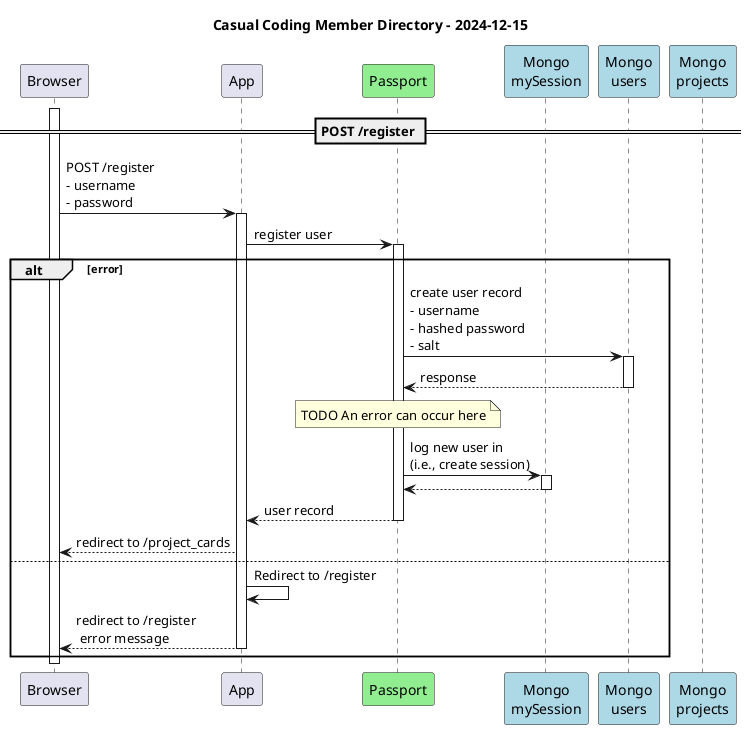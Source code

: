 @startuml
title Casual Coding Member Directory - 2024-12-15

participant Browser
participant App
participant Passport #lightgreen
participant "Mongo\nmySession" as MySession #lightblue
participant "Mongo\nusers" as Users #lightblue
participant "Mongo\nprojects" as Projects #lightblue

activate Browser

== POST /register ==
Browser -> App : POST /register\n- username\n- password
activate App
App -> Passport: register user
activate Passport
alt error
  Passport -> Users: create user record\n- username\n- hashed password\n- salt
  activate Users
  Users --> Passport: response
  note over Passport: TODO An error can occur here
  deactivate Users
  Passport -> MySession: log new user in\n(i.e., create session)
  activate MySession
  MySession --> Passport
  deactivate MySession
  Passport --> App: user record
  deactivate Passport
  App --> Browser: redirect to /project_cards
else
  App -> App: Redirect to /register
  App --> Browser: redirect to /register\n error message
  deactivate App
end

deactivate Browser
@enduml